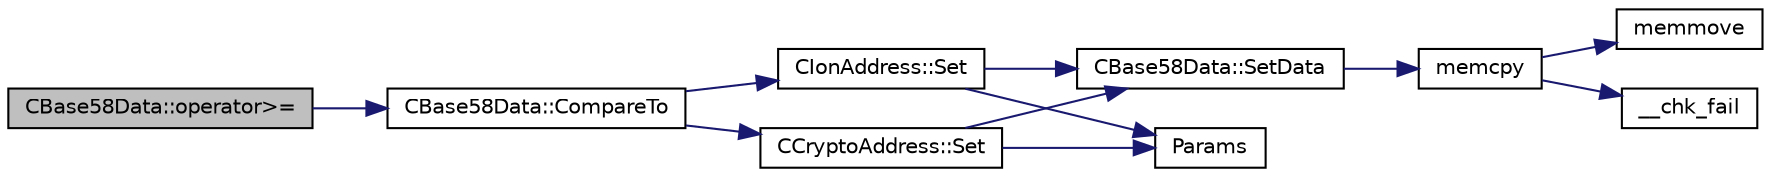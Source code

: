 digraph "CBase58Data::operator&gt;="
{
  edge [fontname="Helvetica",fontsize="10",labelfontname="Helvetica",labelfontsize="10"];
  node [fontname="Helvetica",fontsize="10",shape=record];
  rankdir="LR";
  Node56 [label="CBase58Data::operator\>=",height=0.2,width=0.4,color="black", fillcolor="grey75", style="filled", fontcolor="black"];
  Node56 -> Node57 [color="midnightblue",fontsize="10",style="solid",fontname="Helvetica"];
  Node57 [label="CBase58Data::CompareTo",height=0.2,width=0.4,color="black", fillcolor="white", style="filled",URL="$d2/d08/class_c_base58_data.html#ad89d6bd7afa8d831dffce12803c5f58d"];
  Node57 -> Node58 [color="midnightblue",fontsize="10",style="solid",fontname="Helvetica"];
  Node58 [label="CIonAddress::Set",height=0.2,width=0.4,color="black", fillcolor="white", style="filled",URL="$d1/de4/class_c_ion_address.html#a8379ddfd55055c0a9b57e7ee702eed0e"];
  Node58 -> Node59 [color="midnightblue",fontsize="10",style="solid",fontname="Helvetica"];
  Node59 [label="CBase58Data::SetData",height=0.2,width=0.4,color="black", fillcolor="white", style="filled",URL="$d2/d08/class_c_base58_data.html#afab1c06a0a4f631fd889434a2bc48c27"];
  Node59 -> Node60 [color="midnightblue",fontsize="10",style="solid",fontname="Helvetica"];
  Node60 [label="memcpy",height=0.2,width=0.4,color="black", fillcolor="white", style="filled",URL="$d5/d9f/glibc__compat_8cpp.html#a0f46826ab0466591e136db24394923cf"];
  Node60 -> Node61 [color="midnightblue",fontsize="10",style="solid",fontname="Helvetica"];
  Node61 [label="memmove",height=0.2,width=0.4,color="black", fillcolor="white", style="filled",URL="$d5/d9f/glibc__compat_8cpp.html#a9778d49e9029dd75bc53ecbbf9f5e9a1"];
  Node60 -> Node62 [color="midnightblue",fontsize="10",style="solid",fontname="Helvetica"];
  Node62 [label="__chk_fail",height=0.2,width=0.4,color="black", fillcolor="white", style="filled",URL="$d5/d9f/glibc__compat_8cpp.html#a424ac71631da5ada2976630ff67051d1"];
  Node58 -> Node63 [color="midnightblue",fontsize="10",style="solid",fontname="Helvetica"];
  Node63 [label="Params",height=0.2,width=0.4,color="black", fillcolor="white", style="filled",URL="$df/dbf/chainparams_8cpp.html#ace5c5b706d71a324a417dd2db394fd4a",tooltip="Return the currently selected parameters. "];
  Node57 -> Node64 [color="midnightblue",fontsize="10",style="solid",fontname="Helvetica"];
  Node64 [label="CCryptoAddress::Set",height=0.2,width=0.4,color="black", fillcolor="white", style="filled",URL="$d4/d11/class_c_crypto_address.html#a0f52f8bd662fd86bc013ec80c3202728"];
  Node64 -> Node59 [color="midnightblue",fontsize="10",style="solid",fontname="Helvetica"];
  Node64 -> Node63 [color="midnightblue",fontsize="10",style="solid",fontname="Helvetica"];
}
